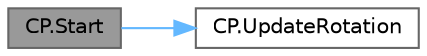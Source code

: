 digraph "CP.Start"
{
 // LATEX_PDF_SIZE
  bgcolor="transparent";
  edge [fontname=Helvetica,fontsize=10,labelfontname=Helvetica,labelfontsize=10];
  node [fontname=Helvetica,fontsize=10,shape=box,height=0.2,width=0.4];
  rankdir="LR";
  Node1 [id="Node000001",label="CP.Start",height=0.2,width=0.4,color="gray40", fillcolor="grey60", style="filled", fontcolor="black",tooltip="This method initializes the CP instance and sets the initial rotation of the switch."];
  Node1 -> Node2 [id="edge1_Node000001_Node000002",color="steelblue1",style="solid",tooltip=" "];
  Node2 [id="Node000002",label="CP.UpdateRotation",height=0.2,width=0.4,color="grey40", fillcolor="white", style="filled",URL="$class_c_p.html#a6b7acec4ff4320bf37b1ab787e862cd9",tooltip="This method updates the rotation of the switch."];
}
